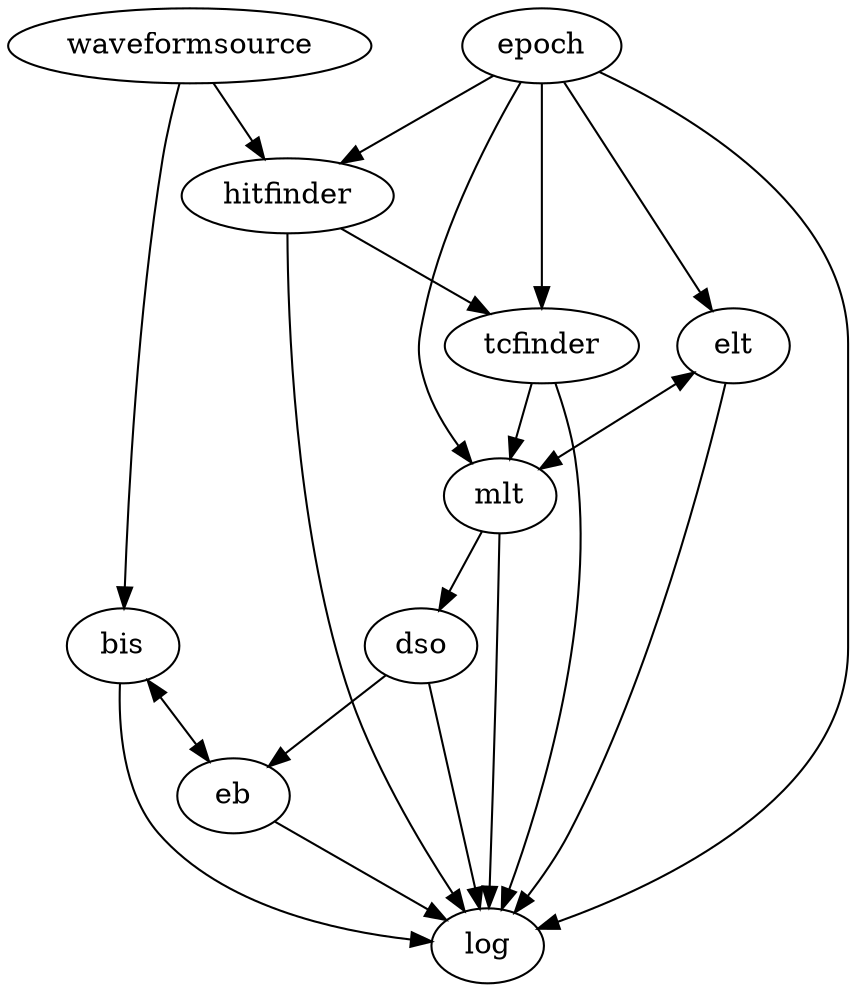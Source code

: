 digraph bp {
        waveformsource->hitfinder->tcfinder->mlt;
        elt->mlt[dir=both];
        waveformsource->bis;
        bis->eb[dir=both]
        dso->eb;
        mlt->dso;

        bis->log;

        hitfinder->log;
        tcfinder->log;
        mlt->log;

        elt->log;
        eb->log;
        dso->log;
        
        epoch->hitfinder
        epoch->tcfinder
        epoch->elt
        epoch->mlt
        epoch->log

}
